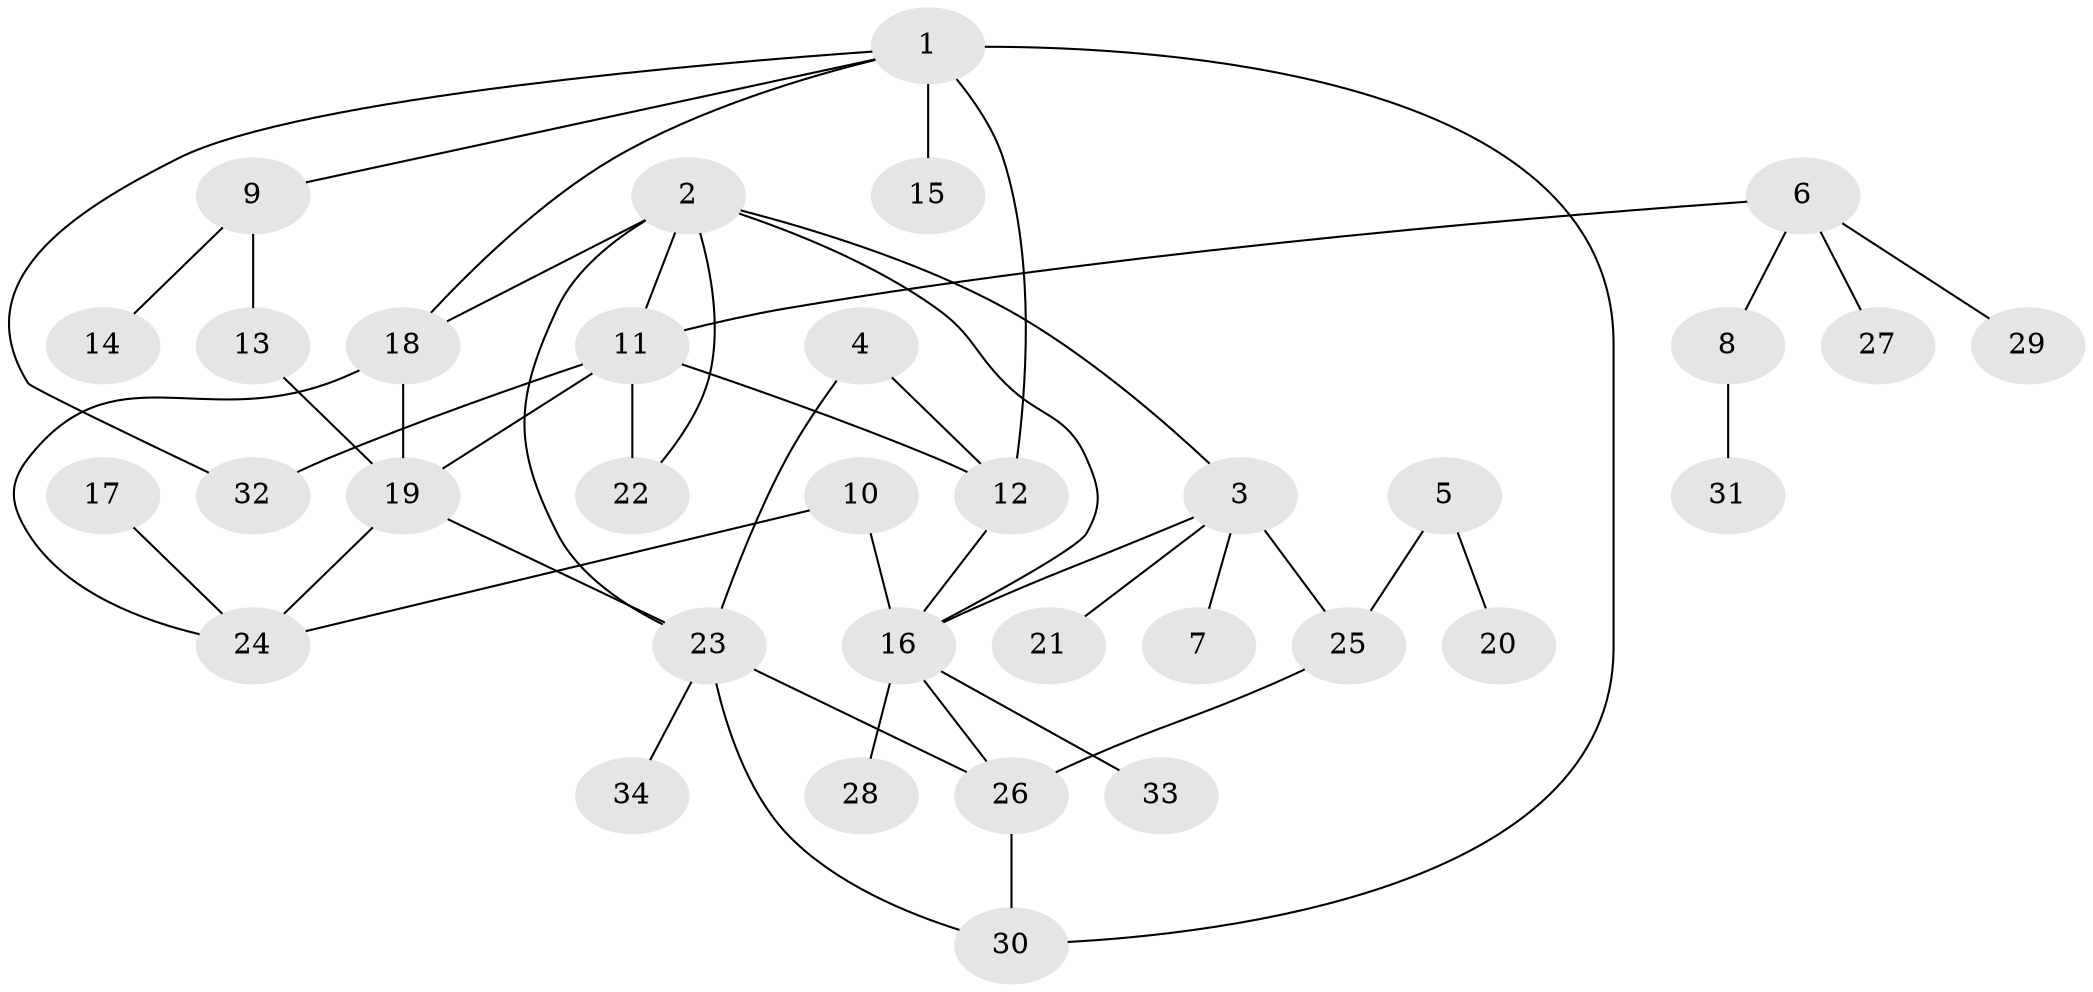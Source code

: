 // original degree distribution, {5: 0.04477611940298507, 8: 0.04477611940298507, 6: 0.07462686567164178, 3: 0.08955223880597014, 7: 0.014925373134328358, 4: 0.04477611940298507, 1: 0.5074626865671642, 2: 0.1791044776119403}
// Generated by graph-tools (version 1.1) at 2025/02/03/09/25 03:02:37]
// undirected, 34 vertices, 48 edges
graph export_dot {
graph [start="1"]
  node [color=gray90,style=filled];
  1;
  2;
  3;
  4;
  5;
  6;
  7;
  8;
  9;
  10;
  11;
  12;
  13;
  14;
  15;
  16;
  17;
  18;
  19;
  20;
  21;
  22;
  23;
  24;
  25;
  26;
  27;
  28;
  29;
  30;
  31;
  32;
  33;
  34;
  1 -- 9 [weight=1.0];
  1 -- 12 [weight=2.0];
  1 -- 15 [weight=1.0];
  1 -- 18 [weight=1.0];
  1 -- 30 [weight=1.0];
  1 -- 32 [weight=1.0];
  2 -- 3 [weight=1.0];
  2 -- 11 [weight=1.0];
  2 -- 16 [weight=1.0];
  2 -- 18 [weight=1.0];
  2 -- 22 [weight=1.0];
  2 -- 23 [weight=1.0];
  3 -- 7 [weight=1.0];
  3 -- 16 [weight=1.0];
  3 -- 21 [weight=1.0];
  3 -- 25 [weight=1.0];
  4 -- 12 [weight=1.0];
  4 -- 23 [weight=1.0];
  5 -- 20 [weight=1.0];
  5 -- 25 [weight=1.0];
  6 -- 8 [weight=1.0];
  6 -- 11 [weight=1.0];
  6 -- 27 [weight=1.0];
  6 -- 29 [weight=1.0];
  8 -- 31 [weight=1.0];
  9 -- 13 [weight=1.0];
  9 -- 14 [weight=1.0];
  10 -- 16 [weight=1.0];
  10 -- 24 [weight=1.0];
  11 -- 12 [weight=1.0];
  11 -- 19 [weight=1.0];
  11 -- 22 [weight=1.0];
  11 -- 32 [weight=1.0];
  12 -- 16 [weight=1.0];
  13 -- 19 [weight=1.0];
  16 -- 26 [weight=1.0];
  16 -- 28 [weight=1.0];
  16 -- 33 [weight=1.0];
  17 -- 24 [weight=1.0];
  18 -- 19 [weight=1.0];
  18 -- 24 [weight=1.0];
  19 -- 23 [weight=1.0];
  19 -- 24 [weight=1.0];
  23 -- 26 [weight=1.0];
  23 -- 30 [weight=1.0];
  23 -- 34 [weight=1.0];
  25 -- 26 [weight=1.0];
  26 -- 30 [weight=1.0];
}
